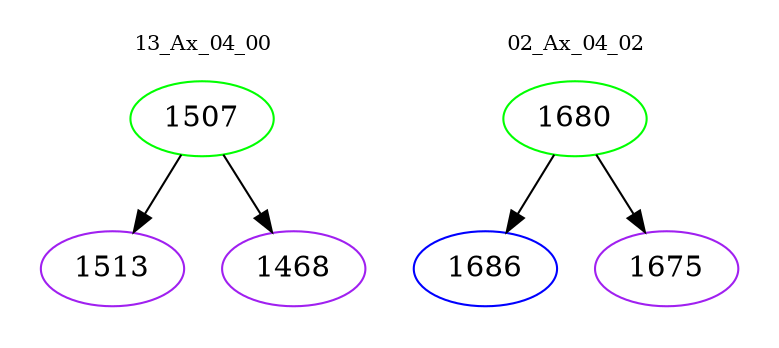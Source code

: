 digraph{
subgraph cluster_0 {
color = white
label = "13_Ax_04_00";
fontsize=10;
T0_1507 [label="1507", color="green"]
T0_1507 -> T0_1513 [color="black"]
T0_1513 [label="1513", color="purple"]
T0_1507 -> T0_1468 [color="black"]
T0_1468 [label="1468", color="purple"]
}
subgraph cluster_1 {
color = white
label = "02_Ax_04_02";
fontsize=10;
T1_1680 [label="1680", color="green"]
T1_1680 -> T1_1686 [color="black"]
T1_1686 [label="1686", color="blue"]
T1_1680 -> T1_1675 [color="black"]
T1_1675 [label="1675", color="purple"]
}
}
